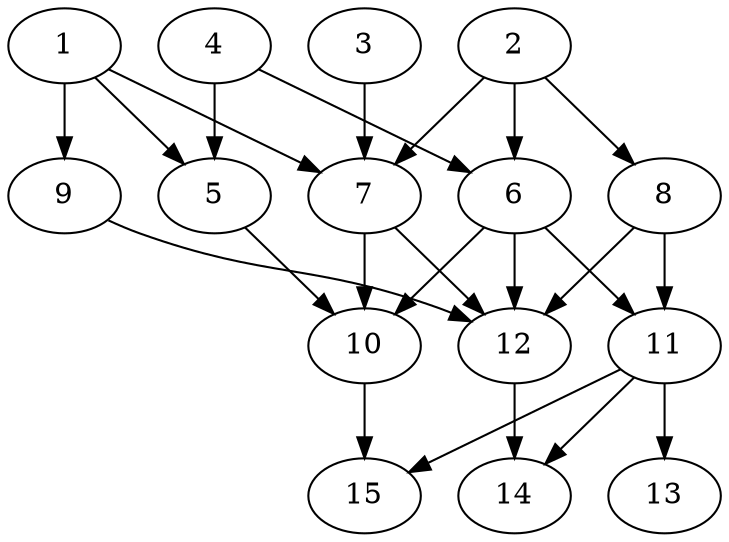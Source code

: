 // DAG automatically generated by daggen at Tue Aug  6 16:26:17 2019
// ./daggen --dot -n 15 --ccr 0.3 --fat 0.6 --regular 0.5 --density 0.7 --mindata 5242880 --maxdata 52428800 
digraph G {
  1 [size="150756693", alpha="0.11", expect_size="45227008"] 
  1 -> 5 [size ="45227008"]
  1 -> 7 [size ="45227008"]
  1 -> 9 [size ="45227008"]
  2 [size="150217387", alpha="0.18", expect_size="45065216"] 
  2 -> 6 [size ="45065216"]
  2 -> 7 [size ="45065216"]
  2 -> 8 [size ="45065216"]
  3 [size="89562453", alpha="0.10", expect_size="26868736"] 
  3 -> 7 [size ="26868736"]
  4 [size="121951573", alpha="0.13", expect_size="36585472"] 
  4 -> 5 [size ="36585472"]
  4 -> 6 [size ="36585472"]
  5 [size="128095573", alpha="0.07", expect_size="38428672"] 
  5 -> 10 [size ="38428672"]
  6 [size="145442133", alpha="0.12", expect_size="43632640"] 
  6 -> 10 [size ="43632640"]
  6 -> 11 [size ="43632640"]
  6 -> 12 [size ="43632640"]
  7 [size="167400107", alpha="0.04", expect_size="50220032"] 
  7 -> 10 [size ="50220032"]
  7 -> 12 [size ="50220032"]
  8 [size="28992853", alpha="0.17", expect_size="8697856"] 
  8 -> 11 [size ="8697856"]
  8 -> 12 [size ="8697856"]
  9 [size="29911040", alpha="0.14", expect_size="8973312"] 
  9 -> 12 [size ="8973312"]
  10 [size="78605653", alpha="0.19", expect_size="23581696"] 
  10 -> 15 [size ="23581696"]
  11 [size="68297387", alpha="0.14", expect_size="20489216"] 
  11 -> 13 [size ="20489216"]
  11 -> 14 [size ="20489216"]
  11 -> 15 [size ="20489216"]
  12 [size="157218133", alpha="0.18", expect_size="47165440"] 
  12 -> 14 [size ="47165440"]
  13 [size="139014827", alpha="0.08", expect_size="41704448"] 
  14 [size="61781333", alpha="0.11", expect_size="18534400"] 
  15 [size="166178133", alpha="0.16", expect_size="49853440"] 
}
